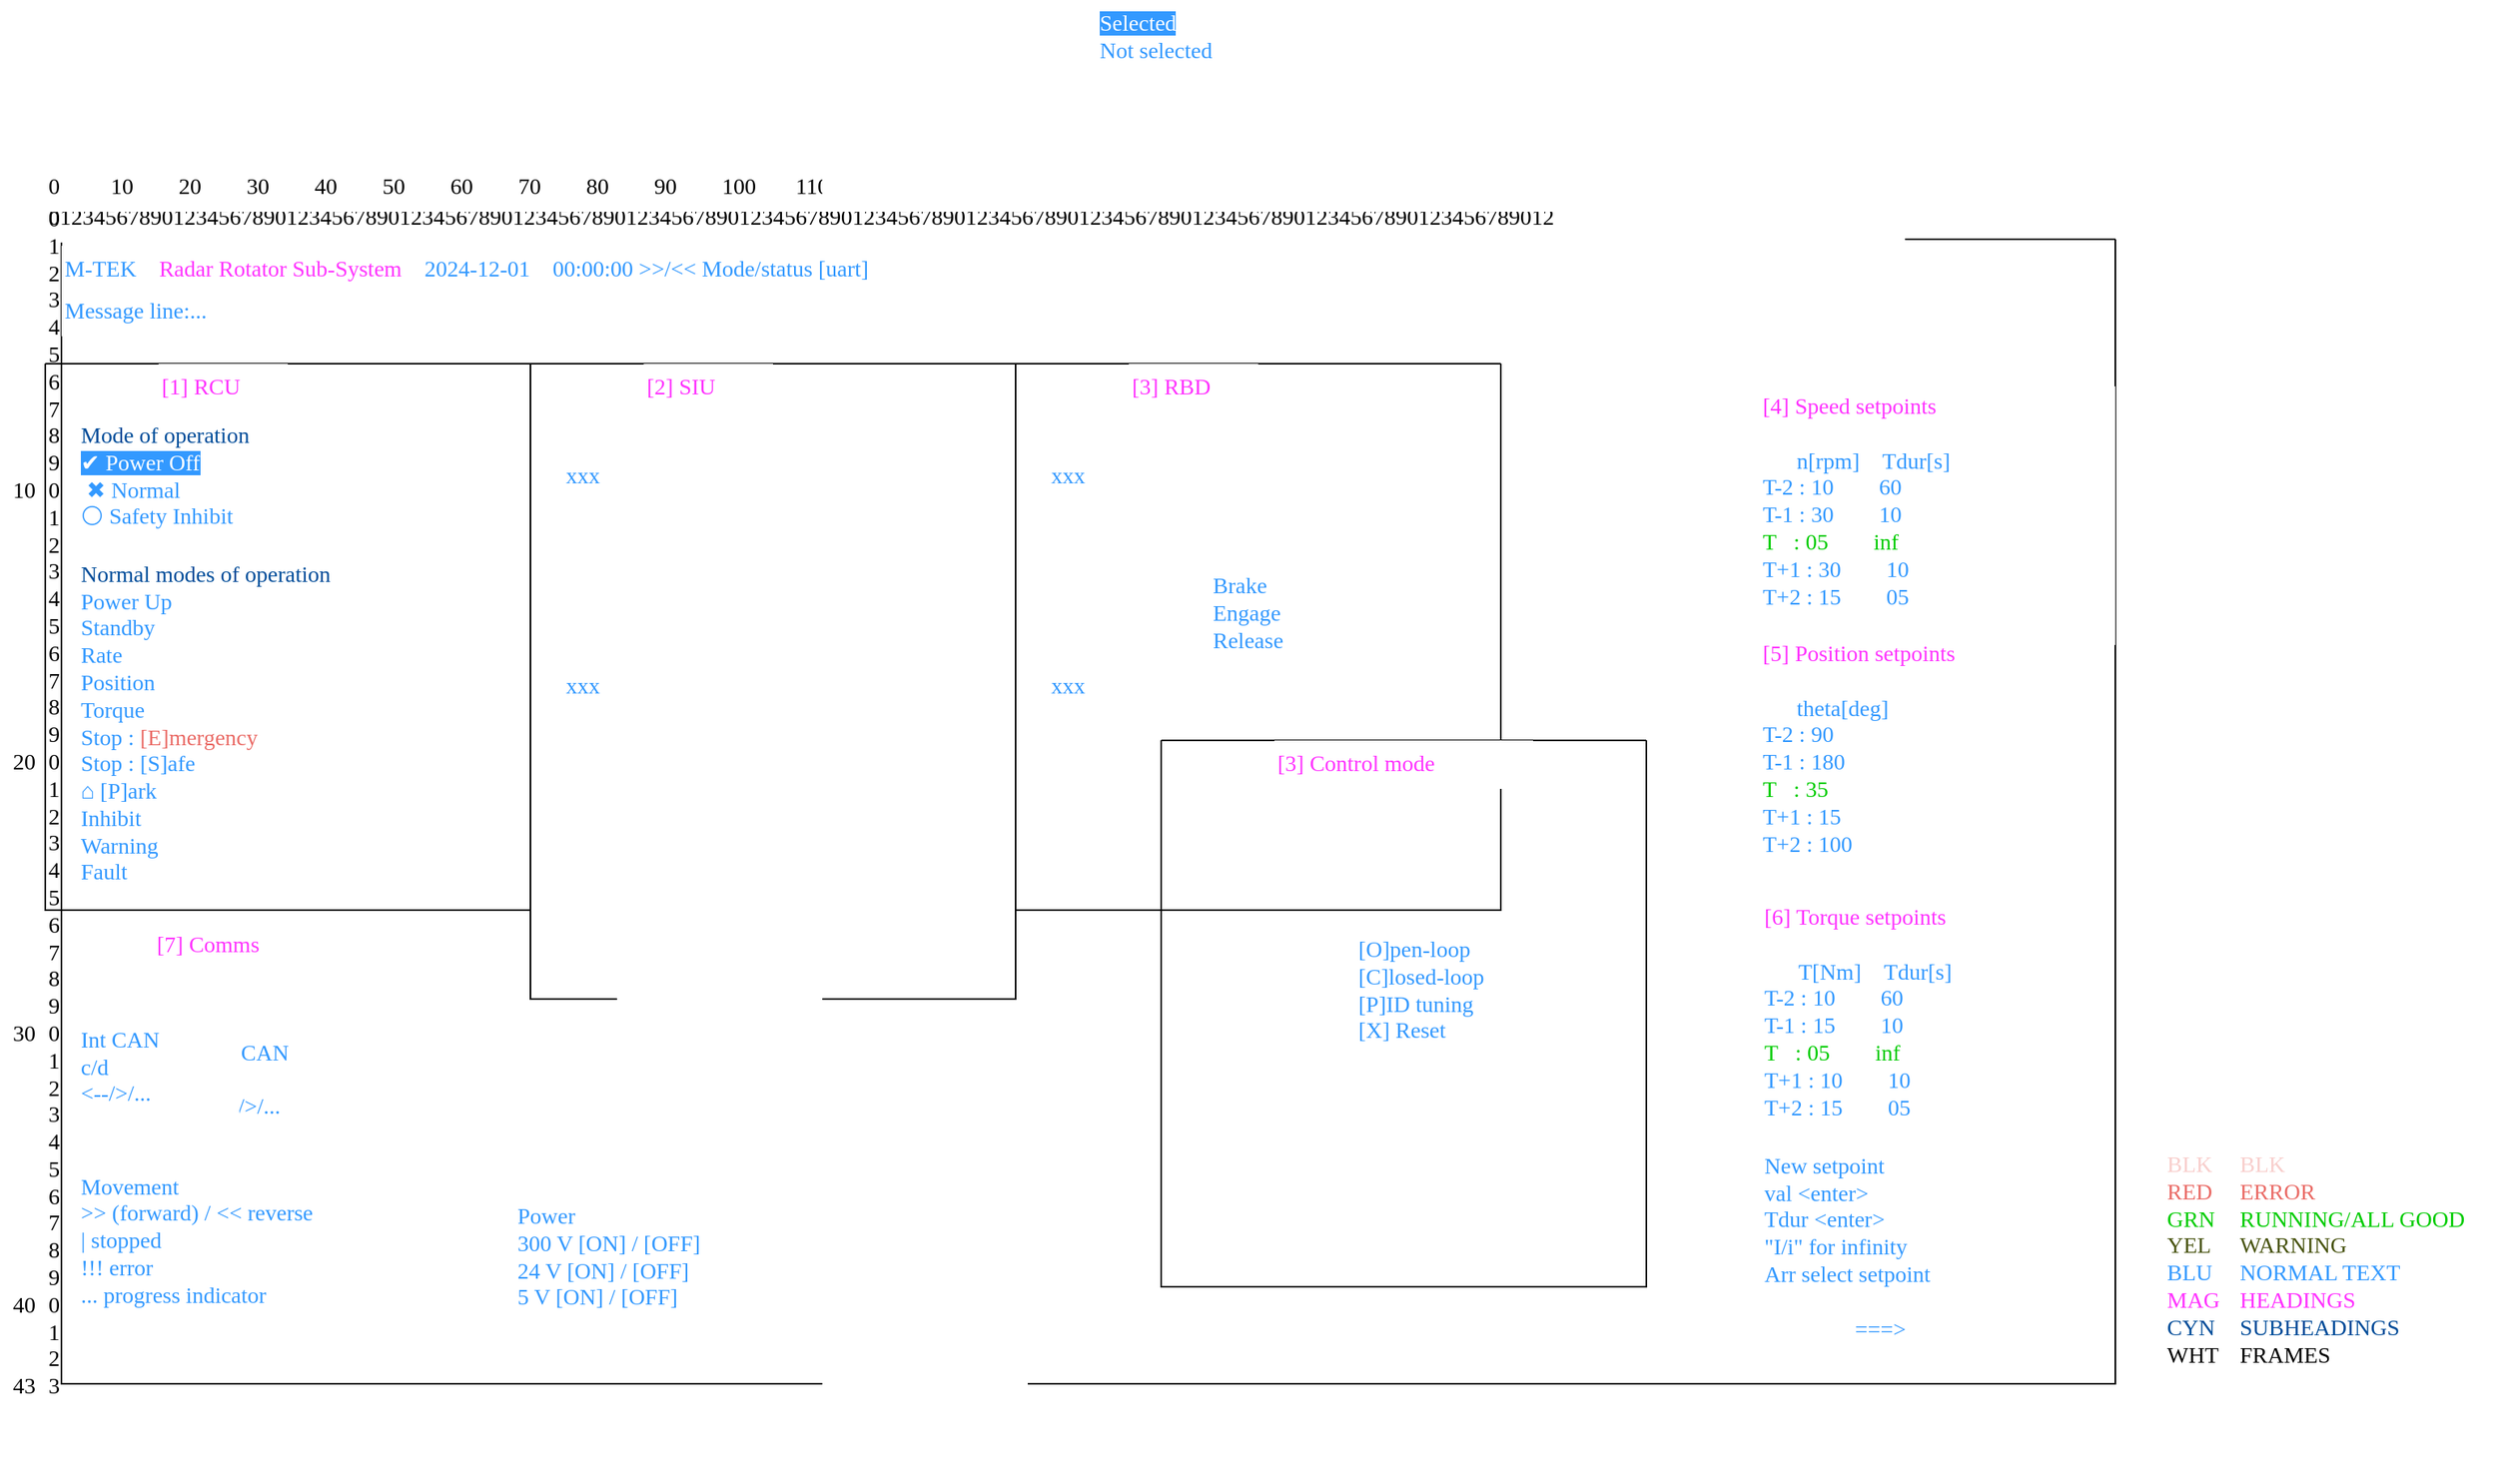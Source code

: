 <mxfile version="25.0.3">
  <diagram name="Page-1" id="gYPdV5KYoYjTxZCbX4Au">
    <mxGraphModel dx="3088" dy="1907" grid="1" gridSize="10" guides="1" tooltips="1" connect="1" arrows="1" fold="1" page="1" pageScale="1" pageWidth="1654" pageHeight="1169" math="0" shadow="0">
      <root>
        <mxCell id="0" />
        <mxCell id="1" parent="0" />
        <mxCell id="oLKlljd090616Nfrw5Nb-1" value="``````````````````````````````````````````" style="swimlane;startSize=0;fontFamily=Lucida Console;fontSize=14;" parent="1" vertex="1">
          <mxGeometry x="20" y="8" width="1270" height="708" as="geometry" />
        </mxCell>
        <mxCell id="LSzqvkUK99cfRbp6Mw0R-2" value="&#xa;" style="swimlane;startSize=0;fontFamily=Lucida Console;fontSize=14;" parent="oLKlljd090616Nfrw5Nb-1" vertex="1">
          <mxGeometry x="-10" y="77" width="300" height="338" as="geometry" />
        </mxCell>
        <mxCell id="LSzqvkUK99cfRbp6Mw0R-15" value="&lt;div&gt;&lt;span style=&quot;color: rgb(0, 76, 153); background-color: initial;&quot;&gt;Mode of operation&lt;/span&gt;&lt;/div&gt;&lt;div&gt;&lt;font color=&quot;#ffffff&quot; style=&quot;background-color: rgb(51, 153, 255);&quot;&gt;✔&amp;nbsp;Power Off&lt;/font&gt;&lt;/div&gt;&lt;div&gt;&lt;div&gt;&lt;font color=&quot;#3399ff&quot;&gt;&amp;nbsp;✖ Normal&amp;nbsp;&lt;/font&gt;&lt;/div&gt;&lt;div style=&quot;color: rgb(51, 153, 255);&quot;&gt;⚪ Safety Inhibit&lt;/div&gt;&lt;/div&gt;" style="text;html=1;align=left;verticalAlign=middle;resizable=0;points=[];autosize=1;strokeColor=none;fillColor=default;fontFamily=Lucida Console;fontSize=14;" parent="LSzqvkUK99cfRbp6Mw0R-2" vertex="1">
          <mxGeometry x="20" y="30" width="170" height="80" as="geometry" />
        </mxCell>
        <mxCell id="LSzqvkUK99cfRbp6Mw0R-17" value="&lt;div&gt;&lt;span style=&quot;color: rgb(0, 76, 153); background-color: initial;&quot;&gt;Normal modes of operation&lt;/span&gt;&lt;/div&gt;&lt;div&gt;&lt;span style=&quot;color: rgb(51, 153, 255); background-color: initial;&quot;&gt;Power Up&lt;/span&gt;&lt;/div&gt;&lt;div&gt;&lt;span style=&quot;background-color: initial;&quot;&gt;&lt;font color=&quot;#3399ff&quot;&gt;&lt;div style=&quot;&quot;&gt;Standby&lt;/div&gt;&lt;div style=&quot;&quot;&gt;Rate&amp;nbsp;&lt;/div&gt;&lt;div style=&quot;&quot;&gt;Position&lt;/div&gt;&lt;div style=&quot;&quot;&gt;Torque&amp;nbsp;&lt;/div&gt;&lt;div style=&quot;&quot;&gt;Stop :&amp;nbsp;&lt;span style=&quot;color: rgb(234, 107, 102);&quot;&gt;[E]mergency&amp;nbsp;&lt;/span&gt;&lt;/div&gt;&lt;div style=&quot;&quot;&gt;Stop : [S]afe&lt;/div&gt;&lt;/font&gt;&lt;/span&gt;&lt;span style=&quot;background-color: initial;&quot;&gt;&lt;font color=&quot;#3399ff&quot;&gt;&lt;div style=&quot;&quot;&gt;&lt;span style=&quot;background-color: initial; color: rgb(0, 0, 0);&quot;&gt;&lt;font color=&quot;#3399ff&quot;&gt;⌂ [&lt;/font&gt;&lt;/span&gt;P]ark&amp;nbsp;&lt;/div&gt;&lt;div style=&quot;&quot;&gt;Inhibit&lt;/div&gt;&lt;div style=&quot;&quot;&gt;Warning&lt;/div&gt;&lt;div style=&quot;&quot;&gt;Fault&amp;nbsp;&lt;/div&gt;&lt;/font&gt;&lt;/span&gt;&lt;/div&gt;" style="text;html=1;align=left;verticalAlign=middle;resizable=0;points=[];autosize=1;strokeColor=none;fillColor=default;fontFamily=Lucida Console;fontSize=14;" parent="LSzqvkUK99cfRbp6Mw0R-2" vertex="1">
          <mxGeometry x="20" y="113" width="230" height="220" as="geometry" />
        </mxCell>
        <mxCell id="LSzqvkUK99cfRbp6Mw0R-18" value="&lt;span style=&quot;color: rgb(255, 51, 255);&quot;&gt;[1] RCU&lt;/span&gt;" style="text;html=1;align=left;verticalAlign=middle;resizable=0;points=[];autosize=1;strokeColor=none;fillColor=default;fontFamily=Lucida Console;fontSize=14;" parent="LSzqvkUK99cfRbp6Mw0R-2" vertex="1">
          <mxGeometry x="70" width="80" height="30" as="geometry" />
        </mxCell>
        <mxCell id="oLKlljd090616Nfrw5Nb-26" value="&lt;div&gt;&lt;font color=&quot;#3399ff&quot;&gt;Movement&lt;/font&gt;&lt;/div&gt;&lt;div&gt;&lt;font color=&quot;#3399ff&quot;&gt;&amp;gt;&amp;gt; (forward) / &amp;lt;&amp;lt; reverse&lt;/font&gt;&lt;/div&gt;&lt;div&gt;&lt;font color=&quot;#3399ff&quot;&gt;| stopped&lt;/font&gt;&lt;/div&gt;&lt;div&gt;&lt;font color=&quot;#3399ff&quot;&gt;!!! error&lt;/font&gt;&lt;/div&gt;&lt;div&gt;&lt;font color=&quot;#3399ff&quot;&gt;... progress indicator&lt;/font&gt;&lt;/div&gt;" style="text;html=1;align=left;verticalAlign=middle;resizable=0;points=[];autosize=1;strokeColor=none;fillColor=default;fontFamily=Lucida Console;fontSize=14;" parent="oLKlljd090616Nfrw5Nb-1" vertex="1">
          <mxGeometry x="10" y="570" width="230" height="100" as="geometry" />
        </mxCell>
        <mxCell id="oLKlljd090616Nfrw5Nb-27" value="&lt;div&gt;&lt;font color=&quot;#3399ff&quot;&gt;Power&lt;/font&gt;&lt;/div&gt;&lt;div&gt;&lt;font color=&quot;#3399ff&quot;&gt;300 V [ON] / [OFF]&lt;/font&gt;&lt;/div&gt;&lt;div&gt;&lt;span style=&quot;color: rgb(51, 153, 255);&quot;&gt;24 V [ON] / [OFF]&lt;/span&gt;&lt;font color=&quot;#3399ff&quot;&gt;&lt;/font&gt;&lt;/div&gt;&lt;div&gt;&lt;span style=&quot;color: rgb(51, 153, 255);&quot;&gt;5 V [ON] / [OFF]&lt;/span&gt;&lt;span style=&quot;color: rgb(51, 153, 255);&quot;&gt;&lt;/span&gt;&lt;/div&gt;" style="text;html=1;align=left;verticalAlign=middle;resizable=0;points=[];autosize=1;strokeColor=none;fillColor=default;fontFamily=Lucida Console;fontSize=14;" parent="oLKlljd090616Nfrw5Nb-1" vertex="1">
          <mxGeometry x="280" y="590" width="180" height="80" as="geometry" />
        </mxCell>
        <mxCell id="LSzqvkUK99cfRbp6Mw0R-57" value="&#xa;" style="swimlane;startSize=0;fontFamily=Lucida Console;fontSize=14;" parent="oLKlljd090616Nfrw5Nb-1" vertex="1">
          <mxGeometry x="290" y="77" width="300" height="393" as="geometry" />
        </mxCell>
        <mxCell id="LSzqvkUK99cfRbp6Mw0R-58" value="&lt;div&gt;&lt;font color=&quot;#3399ff&quot;&gt;xxx&lt;/font&gt;&lt;/div&gt;" style="text;html=1;align=left;verticalAlign=middle;resizable=0;points=[];autosize=1;strokeColor=none;fillColor=default;fontFamily=Lucida Console;fontSize=14;" parent="LSzqvkUK99cfRbp6Mw0R-57" vertex="1">
          <mxGeometry x="20" y="55" width="50" height="30" as="geometry" />
        </mxCell>
        <mxCell id="LSzqvkUK99cfRbp6Mw0R-59" value="&lt;div&gt;&lt;font color=&quot;#3399ff&quot;&gt;xxx&lt;/font&gt;&lt;/div&gt;" style="text;html=1;align=left;verticalAlign=middle;resizable=0;points=[];autosize=1;strokeColor=none;fillColor=default;fontFamily=Lucida Console;fontSize=14;" parent="LSzqvkUK99cfRbp6Mw0R-57" vertex="1">
          <mxGeometry x="20" y="185" width="50" height="30" as="geometry" />
        </mxCell>
        <mxCell id="LSzqvkUK99cfRbp6Mw0R-60" value="&lt;span style=&quot;color: rgb(255, 51, 255);&quot;&gt;[2] SIU&lt;/span&gt;" style="text;html=1;align=left;verticalAlign=middle;resizable=0;points=[];autosize=1;strokeColor=none;fillColor=default;fontFamily=Lucida Console;fontSize=14;" parent="LSzqvkUK99cfRbp6Mw0R-57" vertex="1">
          <mxGeometry x="70" width="80" height="30" as="geometry" />
        </mxCell>
        <mxCell id="LSzqvkUK99cfRbp6Mw0R-61" value="&#xa;" style="swimlane;startSize=0;fontFamily=Lucida Console;fontSize=14;" parent="oLKlljd090616Nfrw5Nb-1" vertex="1">
          <mxGeometry x="590" y="77" width="300" height="338" as="geometry" />
        </mxCell>
        <mxCell id="LSzqvkUK99cfRbp6Mw0R-62" value="&lt;div&gt;&lt;font color=&quot;#3399ff&quot;&gt;xxx&lt;/font&gt;&lt;/div&gt;" style="text;html=1;align=left;verticalAlign=middle;resizable=0;points=[];autosize=1;strokeColor=none;fillColor=default;fontFamily=Lucida Console;fontSize=14;" parent="LSzqvkUK99cfRbp6Mw0R-61" vertex="1">
          <mxGeometry x="20" y="55" width="50" height="30" as="geometry" />
        </mxCell>
        <mxCell id="LSzqvkUK99cfRbp6Mw0R-63" value="&lt;div&gt;&lt;font color=&quot;#3399ff&quot;&gt;xxx&lt;/font&gt;&lt;/div&gt;" style="text;html=1;align=left;verticalAlign=middle;resizable=0;points=[];autosize=1;strokeColor=none;fillColor=default;fontFamily=Lucida Console;fontSize=14;" parent="LSzqvkUK99cfRbp6Mw0R-61" vertex="1">
          <mxGeometry x="20" y="185" width="50" height="30" as="geometry" />
        </mxCell>
        <mxCell id="LSzqvkUK99cfRbp6Mw0R-64" value="&lt;span style=&quot;color: rgb(255, 51, 255);&quot;&gt;[3] RBD&lt;/span&gt;" style="text;html=1;align=left;verticalAlign=middle;resizable=0;points=[];autosize=1;strokeColor=none;fillColor=default;fontFamily=Lucida Console;fontSize=14;" parent="LSzqvkUK99cfRbp6Mw0R-61" vertex="1">
          <mxGeometry x="70" width="80" height="30" as="geometry" />
        </mxCell>
        <mxCell id="LSzqvkUK99cfRbp6Mw0R-16" value="&lt;div&gt;&lt;font color=&quot;#3399ff&quot;&gt;Brake&lt;/font&gt;&lt;/div&gt;&lt;div&gt;&lt;font color=&quot;#3399ff&quot;&gt;Engage&lt;/font&gt;&lt;/div&gt;&lt;div&gt;&lt;font color=&quot;#3399ff&quot;&gt;Release&lt;/font&gt;&lt;/div&gt;" style="text;html=1;align=left;verticalAlign=middle;resizable=0;points=[];autosize=1;strokeColor=none;fillColor=default;fontFamily=Lucida Console;fontSize=14;" parent="LSzqvkUK99cfRbp6Mw0R-61" vertex="1">
          <mxGeometry x="120" y="125" width="80" height="60" as="geometry" />
        </mxCell>
        <mxCell id="0JCC86L8l436ZXqpCiF8-4" value="&lt;div&gt;&lt;font color=&quot;#ff33ff&quot;&gt;[4] Speed setpoints&lt;/font&gt;&lt;/div&gt;&lt;div&gt;&lt;font color=&quot;#3399ff&quot;&gt;&lt;br&gt;&lt;/font&gt;&lt;/div&gt;&lt;div&gt;&lt;font color=&quot;#3399ff&quot;&gt;&amp;nbsp; &amp;nbsp; &amp;nbsp;&amp;nbsp;&lt;/font&gt;&lt;font color=&quot;#3399ff&quot; style=&quot;background-color: initial;&quot;&gt;n[rpm]&amp;nbsp; &amp;nbsp;&amp;nbsp;&lt;/font&gt;&lt;span style=&quot;background-color: initial; color: rgb(51, 153, 255);&quot;&gt;Tdur[s]&lt;/span&gt;&lt;/div&gt;&lt;div&gt;&lt;font style=&quot;background-color: initial;&quot; color=&quot;#3399ff&quot;&gt;T-2 :&amp;nbsp;&lt;/font&gt;&lt;span style=&quot;background-color: initial; color: rgb(51, 153, 255);&quot;&gt;10&amp;nbsp; &amp;nbsp; &amp;nbsp; &amp;nbsp; 60&lt;/span&gt;&lt;/div&gt;&lt;div&gt;&lt;font color=&quot;#3399ff&quot;&gt;T-1 : 30&amp;nbsp; &amp;nbsp; &amp;nbsp; &amp;nbsp; 10&lt;/font&gt;&lt;/div&gt;&lt;div&gt;&lt;font color=&quot;#00cc00&quot;&gt;T&amp;nbsp; &amp;nbsp;: 05&amp;nbsp; &amp;nbsp; &amp;nbsp; &amp;nbsp; inf&lt;/font&gt;&lt;/div&gt;&lt;div&gt;&lt;font color=&quot;#3399ff&quot;&gt;T+1 : 30&amp;nbsp; &amp;nbsp; &amp;nbsp; &amp;nbsp; 10&lt;/font&gt;&lt;/div&gt;&lt;div&gt;&lt;font color=&quot;#3399ff&quot;&gt;T+2 : 15&amp;nbsp; &amp;nbsp; &amp;nbsp; &amp;nbsp; 05&lt;/font&gt;&lt;/div&gt;&lt;div&gt;&lt;br&gt;&lt;/div&gt;" style="text;html=1;align=left;verticalAlign=middle;resizable=0;points=[];autosize=1;strokeColor=none;fillColor=default;fontFamily=Lucida Console;fontSize=14;" parent="oLKlljd090616Nfrw5Nb-1" vertex="1">
          <mxGeometry x="1050" y="91" width="220" height="160" as="geometry" />
        </mxCell>
        <mxCell id="0JCC86L8l436ZXqpCiF8-6" value="&lt;div&gt;&lt;div&gt;&lt;font color=&quot;#ff33ff&quot;&gt;[5] Position setpoints&lt;/font&gt;&lt;/div&gt;&lt;/div&gt;&lt;div&gt;&lt;font color=&quot;#ff33ff&quot;&gt;&lt;br&gt;&lt;/font&gt;&lt;/div&gt;&lt;div&gt;&lt;font color=&quot;#3399ff&quot;&gt;&amp;nbsp; &amp;nbsp; &amp;nbsp;&amp;nbsp;&lt;/font&gt;&lt;font color=&quot;#3399ff&quot; style=&quot;background-color: initial;&quot;&gt;theta[deg]&amp;nbsp;&lt;/font&gt;&lt;/div&gt;&lt;div&gt;&lt;font style=&quot;background-color: initial;&quot; color=&quot;#3399ff&quot;&gt;T-2 : 90&lt;/font&gt;&lt;span style=&quot;background-color: initial; color: rgb(51, 153, 255);&quot;&gt;&amp;nbsp; &amp;nbsp; &amp;nbsp; &amp;nbsp;&amp;nbsp;&lt;/span&gt;&lt;/div&gt;&lt;div&gt;&lt;font color=&quot;#3399ff&quot;&gt;T-1 : 180&amp;nbsp; &amp;nbsp; &amp;nbsp; &amp;nbsp;&amp;nbsp;&lt;/font&gt;&lt;/div&gt;&lt;div&gt;&lt;font color=&quot;#00cc00&quot;&gt;T&amp;nbsp; &amp;nbsp;: 35&amp;nbsp; &amp;nbsp; &amp;nbsp; &amp;nbsp;&amp;nbsp;&lt;/font&gt;&lt;/div&gt;&lt;div&gt;&lt;font color=&quot;#3399ff&quot;&gt;T+1 : 15&amp;nbsp; &amp;nbsp; &amp;nbsp; &amp;nbsp;&amp;nbsp;&lt;/font&gt;&lt;/div&gt;&lt;div&gt;&lt;font color=&quot;#3399ff&quot;&gt;T+2 : 100&amp;nbsp; &amp;nbsp; &amp;nbsp; &amp;nbsp;&amp;nbsp;&lt;/font&gt;&lt;/div&gt;&lt;div&gt;&lt;br&gt;&lt;/div&gt;" style="text;html=1;align=left;verticalAlign=middle;resizable=0;points=[];autosize=1;strokeColor=none;fillColor=default;fontFamily=Lucida Console;fontSize=14;" parent="oLKlljd090616Nfrw5Nb-1" vertex="1">
          <mxGeometry x="1050" y="244" width="210" height="160" as="geometry" />
        </mxCell>
        <mxCell id="0JCC86L8l436ZXqpCiF8-7" value="&lt;div&gt;&lt;div&gt;&lt;font color=&quot;#ff33ff&quot;&gt;[6] Torque setpoints&lt;/font&gt;&lt;/div&gt;&lt;/div&gt;&lt;div&gt;&lt;font color=&quot;#ff33ff&quot;&gt;&lt;br&gt;&lt;/font&gt;&lt;/div&gt;&lt;div&gt;&lt;font color=&quot;#3399ff&quot;&gt;&amp;nbsp; &amp;nbsp; &amp;nbsp;&amp;nbsp;&lt;/font&gt;&lt;font color=&quot;#3399ff&quot; style=&quot;background-color: initial;&quot;&gt;T[Nm]&amp;nbsp; &amp;nbsp;&amp;nbsp;&lt;/font&gt;&lt;span style=&quot;background-color: initial; color: rgb(51, 153, 255);&quot;&gt;Tdur[s]&lt;/span&gt;&lt;/div&gt;&lt;div&gt;&lt;font style=&quot;background-color: initial;&quot; color=&quot;#3399ff&quot;&gt;T-2 :&amp;nbsp;&lt;/font&gt;&lt;span style=&quot;background-color: initial; color: rgb(51, 153, 255);&quot;&gt;10&amp;nbsp; &amp;nbsp; &amp;nbsp; &amp;nbsp; 60&lt;/span&gt;&lt;/div&gt;&lt;div&gt;&lt;font color=&quot;#3399ff&quot;&gt;T-1 : 15&amp;nbsp; &amp;nbsp; &amp;nbsp; &amp;nbsp; 10&lt;/font&gt;&lt;/div&gt;&lt;div&gt;&lt;font color=&quot;#00cc00&quot;&gt;T&amp;nbsp; &amp;nbsp;: 05&amp;nbsp; &amp;nbsp; &amp;nbsp; &amp;nbsp; inf&lt;/font&gt;&lt;/div&gt;&lt;div&gt;&lt;font color=&quot;#3399ff&quot;&gt;T+1 : 10&amp;nbsp; &amp;nbsp; &amp;nbsp; &amp;nbsp; 10&lt;/font&gt;&lt;/div&gt;&lt;div&gt;&lt;font color=&quot;#3399ff&quot;&gt;T+2 : 15&amp;nbsp; &amp;nbsp; &amp;nbsp; &amp;nbsp; 05&lt;/font&gt;&lt;/div&gt;&lt;div&gt;&lt;br&gt;&lt;/div&gt;" style="text;html=1;align=left;verticalAlign=middle;resizable=0;points=[];autosize=1;strokeColor=none;fillColor=default;fontFamily=Lucida Console;fontSize=14;" parent="oLKlljd090616Nfrw5Nb-1" vertex="1">
          <mxGeometry x="1051" y="407" width="210" height="160" as="geometry" />
        </mxCell>
        <mxCell id="0JCC86L8l436ZXqpCiF8-5" value="&lt;font color=&quot;#3399ff&quot;&gt;New setpoint&amp;nbsp;&lt;/font&gt;&lt;div&gt;&lt;font color=&quot;#3399ff&quot;&gt;val &amp;lt;enter&amp;gt;&lt;/font&gt;&lt;div&gt;&lt;font color=&quot;#3399ff&quot;&gt;Tdur &amp;lt;enter&amp;gt;&lt;/font&gt;&lt;div&gt;&lt;div&gt;&lt;font color=&quot;#3399ff&quot;&gt;&quot;I/i&quot; for infinity&lt;/font&gt;&lt;/div&gt;&lt;div&gt;&lt;font color=&quot;#3399ff&quot;&gt;Arr select setpoint&lt;/font&gt;&lt;/div&gt;&lt;/div&gt;&lt;/div&gt;&lt;/div&gt;&lt;div&gt;&lt;font color=&quot;#3399ff&quot;&gt;&lt;br&gt;&lt;/font&gt;&lt;/div&gt;&lt;div&gt;&lt;font color=&quot;#3399ff&quot;&gt;&amp;nbsp; &amp;nbsp; &amp;nbsp; &amp;nbsp; &amp;nbsp; &amp;nbsp; &amp;nbsp; &amp;nbsp; ===&amp;gt;&amp;nbsp;&amp;nbsp;&lt;/font&gt;&lt;/div&gt;" style="text;html=1;align=left;verticalAlign=middle;resizable=0;points=[];autosize=1;strokeColor=none;fillColor=default;labelBackgroundColor=none;fontFamily=Lucida Console;fontSize=14;" parent="oLKlljd090616Nfrw5Nb-1" vertex="1">
          <mxGeometry x="1051" y="559" width="210" height="130" as="geometry" />
        </mxCell>
        <mxCell id="LSzqvkUK99cfRbp6Mw0R-78" value="" style="group;fontStyle=4" parent="oLKlljd090616Nfrw5Nb-1" vertex="1" connectable="0">
          <mxGeometry x="30" y="420" width="190" height="40" as="geometry" />
        </mxCell>
        <mxCell id="LSzqvkUK99cfRbp6Mw0R-74" value="&lt;div&gt;&lt;font color=&quot;#3399ff&quot;&gt;&lt;br&gt;&lt;/font&gt;&lt;/div&gt;" style="text;html=1;align=left;verticalAlign=middle;resizable=0;points=[];autosize=1;strokeColor=none;fillColor=default;fontFamily=Lucida Console;fontSize=14;" parent="LSzqvkUK99cfRbp6Mw0R-78" vertex="1">
          <mxGeometry x="117.619" y="14.434" width="20" height="30" as="geometry" />
        </mxCell>
        <mxCell id="LSzqvkUK99cfRbp6Mw0R-77" value="" style="group" parent="LSzqvkUK99cfRbp6Mw0R-78" vertex="1" connectable="0">
          <mxGeometry width="135.714" height="37.186" as="geometry" />
        </mxCell>
        <mxCell id="LSzqvkUK99cfRbp6Mw0R-71" value="" style="text;html=1;align=left;verticalAlign=middle;resizable=0;points=[];autosize=1;strokeColor=none;fillColor=default;fontFamily=Lucida Console;fontSize=14;" parent="LSzqvkUK99cfRbp6Mw0R-77" vertex="1">
          <mxGeometry x="58.81" y="20.061" width="50" height="40" as="geometry" />
        </mxCell>
        <mxCell id="LSzqvkUK99cfRbp6Mw0R-83" value="&lt;div&gt;&lt;font color=&quot;#ff33ff&quot;&gt;[7] Comms&lt;/font&gt;&lt;/div&gt;" style="text;html=1;align=left;verticalAlign=middle;resizable=0;points=[];autosize=1;strokeColor=none;fillColor=default;fontFamily=Lucida Console;fontSize=14;" parent="LSzqvkUK99cfRbp6Mw0R-77" vertex="1">
          <mxGeometry x="27.143" y="2.324" width="100" height="30" as="geometry" />
        </mxCell>
        <mxCell id="oLKlljd090616Nfrw5Nb-9" value="&lt;font color=&quot;#3399ff&quot;&gt;M-TEK&amp;nbsp; &amp;nbsp; &lt;/font&gt;&lt;font color=&quot;#ff33ff&quot;&gt;Radar Rotator Sub-System&amp;nbsp; &amp;nbsp;&amp;nbsp;&lt;/font&gt;&lt;span style=&quot;color: rgb(51, 153, 255);&quot;&gt;2024-12-01&amp;nbsp; &amp;nbsp; 00:00:00&amp;nbsp;&lt;/span&gt;&lt;span style=&quot;color: rgb(51, 153, 255); background-color: initial;&quot;&gt;&amp;gt;&amp;gt;/&amp;lt;&amp;lt; Mode/status [&lt;/span&gt;&lt;span style=&quot;color: rgb(51, 153, 255);&quot;&gt;uart]&lt;/span&gt;" style="text;html=1;align=left;verticalAlign=middle;resizable=0;points=[];autosize=1;strokeColor=none;fillColor=default;labelBackgroundColor=none;fontFamily=Lucida Console;fontSize=14;" parent="oLKlljd090616Nfrw5Nb-1" vertex="1">
          <mxGeometry y="4" width="730" height="30" as="geometry" />
        </mxCell>
        <mxCell id="oLKlljd090616Nfrw5Nb-10" value="&lt;font color=&quot;#3399ff&quot;&gt;Message line:...&lt;/font&gt;" style="text;html=1;align=left;verticalAlign=middle;resizable=0;points=[];autosize=1;strokeColor=none;fillColor=default;fontFamily=Lucida Console;fontSize=14;" parent="oLKlljd090616Nfrw5Nb-1" vertex="1">
          <mxGeometry y="30" width="160" height="30" as="geometry" />
        </mxCell>
        <mxCell id="XM46SwbWzzAtsz8LBBQU-1" value="&#xa;" style="swimlane;startSize=0;fontFamily=Lucida Console;fontSize=14;" parent="oLKlljd090616Nfrw5Nb-1" vertex="1">
          <mxGeometry x="680" y="310" width="300" height="338" as="geometry" />
        </mxCell>
        <mxCell id="XM46SwbWzzAtsz8LBBQU-4" value="&lt;span style=&quot;color: rgb(255, 51, 255);&quot;&gt;[3] Control mode&lt;/span&gt;" style="text;html=1;align=left;verticalAlign=middle;resizable=0;points=[];autosize=1;strokeColor=none;fillColor=default;fontFamily=Lucida Console;fontSize=14;" parent="XM46SwbWzzAtsz8LBBQU-1" vertex="1">
          <mxGeometry x="70" width="160" height="30" as="geometry" />
        </mxCell>
        <mxCell id="XM46SwbWzzAtsz8LBBQU-5" value="&lt;div&gt;&lt;font color=&quot;#3399ff&quot;&gt;[O]pen-loop&lt;/font&gt;&lt;/div&gt;&lt;div&gt;&lt;font color=&quot;#3399ff&quot;&gt;[C]losed-loop&lt;/font&gt;&lt;/div&gt;&lt;div&gt;&lt;font color=&quot;#3399ff&quot;&gt;[P]ID tuning&lt;/font&gt;&lt;/div&gt;&lt;div&gt;&lt;font color=&quot;#3399ff&quot;&gt;[X] Reset&lt;/font&gt;&lt;/div&gt;" style="text;html=1;align=left;verticalAlign=middle;resizable=0;points=[];autosize=1;strokeColor=none;fillColor=default;fontFamily=Lucida Console;fontSize=14;" parent="XM46SwbWzzAtsz8LBBQU-1" vertex="1">
          <mxGeometry x="120" y="115" width="130" height="80" as="geometry" />
        </mxCell>
        <mxCell id="XM46SwbWzzAtsz8LBBQU-6" value="&lt;br&gt;&lt;div&gt;&lt;br&gt;&lt;/div&gt;&lt;div&gt;&lt;font color=&quot;#3399ff&quot;&gt;Int CAN&lt;/font&gt;&lt;/div&gt;&lt;div&gt;&lt;font color=&quot;#3399ff&quot;&gt;c/d&lt;/font&gt;&lt;/div&gt;&lt;div&gt;&lt;font color=&quot;#3399ff&quot;&gt;&amp;lt;--/&amp;gt;/...&lt;/font&gt;&lt;/div&gt;&lt;div&gt;&lt;br&gt;&lt;/div&gt;" style="text;html=1;align=left;verticalAlign=middle;resizable=0;points=[];autosize=1;strokeColor=none;fillColor=default;fontFamily=Lucida Console;fontSize=14;" parent="oLKlljd090616Nfrw5Nb-1" vertex="1">
          <mxGeometry x="90" y="457" width="100" height="110" as="geometry" />
        </mxCell>
        <mxCell id="LSzqvkUK99cfRbp6Mw0R-72" value="&lt;br&gt;&lt;div&gt;&lt;br&gt;&lt;/div&gt;&lt;div&gt;&lt;font color=&quot;#3399ff&quot;&gt;Int CAN&lt;/font&gt;&lt;/div&gt;&lt;div&gt;&lt;font color=&quot;#3399ff&quot;&gt;c/d&lt;/font&gt;&lt;/div&gt;&lt;div&gt;&lt;font color=&quot;#3399ff&quot;&gt;&amp;lt;--/&amp;gt;/...&lt;/font&gt;&lt;/div&gt;&lt;div&gt;&lt;br&gt;&lt;/div&gt;" style="text;html=1;align=left;verticalAlign=middle;resizable=0;points=[];autosize=1;strokeColor=none;fillColor=default;fontFamily=Lucida Console;fontSize=14;" parent="oLKlljd090616Nfrw5Nb-1" vertex="1">
          <mxGeometry x="10" y="449" width="100" height="110" as="geometry" />
        </mxCell>
        <mxCell id="qkAYrCaB-duEuZqhV6VB-1" value="&lt;font&gt;0123456789012345678901234567890123456789012345678901234567890123456789012345678901234567890123456789012345678901234567890123456789012&lt;/font&gt;" style="text;html=1;align=left;verticalAlign=middle;resizable=0;points=[];autosize=1;strokeColor=none;fillColor=default;fontFamily=Lucida Console;fontSize=14;" parent="1" vertex="1">
          <mxGeometry x="10" y="-20" width="1150" height="30" as="geometry" />
        </mxCell>
        <mxCell id="qkAYrCaB-duEuZqhV6VB-2" value="&lt;font&gt;0&amp;nbsp; &amp;nbsp; &amp;nbsp; &amp;nbsp; &amp;nbsp;10&amp;nbsp; &amp;nbsp; &amp;nbsp; &amp;nbsp; 20&amp;nbsp; &amp;nbsp; &amp;nbsp; &amp;nbsp; 30&amp;nbsp; &amp;nbsp; &amp;nbsp; &amp;nbsp; 40&amp;nbsp; &amp;nbsp; &amp;nbsp; &amp;nbsp; 50&amp;nbsp; &amp;nbsp; &amp;nbsp; &amp;nbsp; 60&amp;nbsp; &amp;nbsp; &amp;nbsp; &amp;nbsp; 70&amp;nbsp; &amp;nbsp; &amp;nbsp; &amp;nbsp; 80&amp;nbsp; &amp;nbsp; &amp;nbsp; &amp;nbsp; 90&amp;nbsp; &amp;nbsp; &amp;nbsp; &amp;nbsp; 100&amp;nbsp; &amp;nbsp; &amp;nbsp; &amp;nbsp;110&amp;nbsp; &amp;nbsp; &amp;nbsp; &amp;nbsp;120&amp;nbsp; &amp;nbsp; &amp;nbsp; &amp;nbsp; &amp;nbsp;132&amp;nbsp;&lt;/font&gt;" style="text;html=1;align=left;verticalAlign=middle;resizable=0;points=[];autosize=1;strokeColor=none;fillColor=default;fontFamily=Lucida Console;fontSize=14;" parent="1" vertex="1">
          <mxGeometry x="10" y="-39" width="1170" height="30" as="geometry" />
        </mxCell>
        <mxCell id="0JCC86L8l436ZXqpCiF8-2" value="&lt;div&gt;&lt;br&gt;&lt;/div&gt;&lt;div&gt;&lt;br&gt;&lt;/div&gt;&lt;div&gt;&lt;br&gt;&lt;/div&gt;&lt;div&gt;&lt;br&gt;&lt;/div&gt;&lt;div&gt;&lt;br&gt;&lt;/div&gt;&lt;div&gt;&lt;br&gt;&lt;/div&gt;&lt;div&gt;&lt;br&gt;&lt;/div&gt;&lt;div&gt;&lt;br&gt;&lt;/div&gt;&lt;div&gt;&lt;br&gt;&lt;/div&gt;&lt;br&gt;&lt;div&gt;10&lt;/div&gt;&lt;div&gt;&lt;br&gt;&lt;/div&gt;&lt;div&gt;&lt;br&gt;&lt;/div&gt;&lt;div&gt;&lt;br&gt;&lt;/div&gt;&lt;div&gt;&lt;br&gt;&lt;/div&gt;&lt;div&gt;&lt;br&gt;&lt;/div&gt;&lt;div&gt;&lt;br&gt;&lt;/div&gt;&lt;div&gt;&lt;br&gt;&lt;/div&gt;&lt;div&gt;&lt;br&gt;&lt;/div&gt;&lt;div&gt;&lt;br&gt;&lt;/div&gt;&lt;div&gt;20&lt;/div&gt;&lt;div&gt;&lt;br&gt;&lt;/div&gt;&lt;div&gt;&lt;br&gt;&lt;/div&gt;&lt;div&gt;&lt;br&gt;&lt;/div&gt;&lt;div&gt;&lt;br&gt;&lt;/div&gt;&lt;div&gt;&lt;br&gt;&lt;/div&gt;&lt;div&gt;&lt;br&gt;&lt;/div&gt;&lt;div&gt;&lt;br&gt;&lt;/div&gt;&lt;div&gt;&lt;br&gt;&lt;/div&gt;&lt;div&gt;&lt;br&gt;&lt;/div&gt;&lt;div&gt;30&lt;/div&gt;&lt;div&gt;&lt;br&gt;&lt;/div&gt;&lt;div&gt;&lt;br&gt;&lt;/div&gt;&lt;div&gt;&lt;br&gt;&lt;/div&gt;&lt;div&gt;&lt;br&gt;&lt;/div&gt;&lt;div&gt;&lt;br&gt;&lt;/div&gt;&lt;div&gt;&lt;br&gt;&lt;/div&gt;&lt;div&gt;&lt;br&gt;&lt;/div&gt;&lt;div&gt;&lt;br&gt;&lt;/div&gt;&lt;div&gt;&lt;br&gt;&lt;/div&gt;&lt;div&gt;40&lt;/div&gt;&lt;div&gt;&lt;br&gt;&lt;/div&gt;&lt;div&gt;&lt;br&gt;&lt;/div&gt;&lt;div&gt;43&lt;/div&gt;&lt;div&gt;&lt;br&gt;&lt;/div&gt;&lt;div&gt;&lt;br&gt;&lt;/div&gt;&lt;div&gt;&lt;br&gt;&lt;/div&gt;" style="text;whiteSpace=wrap;html=1;align=right;fontFamily=Lucida Console;fontSize=14;" parent="1" vertex="1">
          <mxGeometry x="-18" y="-19" width="24" height="240" as="geometry" />
        </mxCell>
        <mxCell id="qkAYrCaB-duEuZqhV6VB-3" value="0&lt;div&gt;1&lt;/div&gt;&lt;div&gt;2&lt;/div&gt;&lt;div&gt;3&lt;/div&gt;&lt;div&gt;4&lt;/div&gt;&lt;div&gt;5&lt;/div&gt;&lt;div&gt;6&lt;/div&gt;&lt;div&gt;7&lt;/div&gt;&lt;div&gt;8&lt;/div&gt;&lt;div&gt;9&lt;/div&gt;&lt;div&gt;0&lt;/div&gt;&lt;div&gt;1&lt;/div&gt;&lt;div&gt;2&lt;/div&gt;&lt;div&gt;3&lt;/div&gt;&lt;div&gt;4&lt;/div&gt;&lt;div&gt;5&lt;/div&gt;&lt;div&gt;6&lt;/div&gt;&lt;div&gt;7&lt;/div&gt;&lt;div&gt;8&lt;/div&gt;&lt;div&gt;9&lt;/div&gt;&lt;div&gt;0&lt;/div&gt;&lt;div&gt;1&lt;/div&gt;&lt;div&gt;2&lt;/div&gt;&lt;div&gt;3&lt;/div&gt;&lt;div&gt;4&lt;/div&gt;&lt;div&gt;5&lt;/div&gt;&lt;div&gt;6&lt;/div&gt;&lt;div&gt;7&lt;/div&gt;&lt;div&gt;8&lt;/div&gt;&lt;div&gt;9&lt;/div&gt;&lt;div&gt;0&lt;/div&gt;&lt;div&gt;1&lt;/div&gt;&lt;div&gt;2&lt;/div&gt;&lt;div&gt;3&lt;/div&gt;&lt;div&gt;4&lt;/div&gt;&lt;div&gt;5&lt;/div&gt;&lt;div&gt;6&lt;/div&gt;&lt;div&gt;7&lt;/div&gt;&lt;div&gt;8&lt;/div&gt;&lt;div&gt;9&lt;/div&gt;&lt;div&gt;0&lt;/div&gt;&lt;div&gt;1&lt;/div&gt;&lt;div&gt;2&lt;/div&gt;&lt;div&gt;3&lt;/div&gt;&lt;div&gt;&lt;br&gt;&lt;/div&gt;&lt;div&gt;&lt;br&gt;&lt;/div&gt;" style="text;whiteSpace=wrap;html=1;fontFamily=Lucida Console;fontSize=14;" parent="1" vertex="1">
          <mxGeometry x="10" y="-19" width="24" height="240" as="geometry" />
        </mxCell>
        <mxCell id="LSzqvkUK99cfRbp6Mw0R-84" value="&lt;div&gt;&lt;font color=&quot;#f8cecc&quot;&gt;BLK&lt;/font&gt;&lt;/div&gt;&lt;div&gt;&lt;font color=&quot;#ea6b66&quot;&gt;RED&lt;/font&gt;&lt;/div&gt;&lt;div&gt;&lt;span style=&quot;color: rgb(0, 204, 0);&quot;&gt;GRN&lt;/span&gt;&lt;/div&gt;&lt;div&gt;&lt;font color=&quot;#495411&quot;&gt;YEL&lt;/font&gt;&lt;/div&gt;&lt;div&gt;&lt;font color=&quot;#3399ff&quot;&gt;BLU&lt;/font&gt;&lt;/div&gt;&lt;div&gt;&lt;font color=&quot;#ff33ff&quot;&gt;MAG&lt;/font&gt;&lt;/div&gt;&lt;div&gt;&lt;font color=&quot;#004c99&quot;&gt;CYN&lt;/font&gt;&lt;/div&gt;&lt;div&gt;WHT&lt;/div&gt;&lt;div&gt;&lt;br&gt;&lt;/div&gt;" style="text;html=1;align=left;verticalAlign=middle;resizable=0;points=[];autosize=1;strokeColor=none;fillColor=default;fontFamily=Lucida Console;fontSize=14;" parent="1" vertex="1">
          <mxGeometry x="1320" y="568" width="50" height="160" as="geometry" />
        </mxCell>
        <mxCell id="LSzqvkUK99cfRbp6Mw0R-85" value="&lt;div&gt;&lt;font color=&quot;#f8cecc&quot;&gt;BLK&lt;/font&gt;&lt;/div&gt;&lt;div&gt;&lt;font color=&quot;#ea6b66&quot;&gt;ERROR&lt;/font&gt;&lt;/div&gt;&lt;div&gt;&lt;span style=&quot;color: rgb(0, 204, 0);&quot;&gt;RUNNING/ALL GOOD&lt;/span&gt;&lt;/div&gt;&lt;div&gt;&lt;font color=&quot;#495411&quot;&gt;WARNING&lt;/font&gt;&lt;/div&gt;&lt;div&gt;&lt;font color=&quot;#3399ff&quot;&gt;NORMAL TEXT&lt;/font&gt;&lt;/div&gt;&lt;div&gt;&lt;font color=&quot;#ff33ff&quot;&gt;HEADINGS&lt;/font&gt;&lt;/div&gt;&lt;div&gt;&lt;span style=&quot;background-color: initial;&quot;&gt;&lt;font color=&quot;#004c99&quot;&gt;SUBHEADINGS&lt;/font&gt;&lt;/span&gt;&lt;/div&gt;&lt;div&gt;&lt;span style=&quot;background-color: initial;&quot;&gt;FRAMES&lt;/span&gt;&lt;/div&gt;&lt;div&gt;&lt;br&gt;&lt;/div&gt;" style="text;html=1;align=left;verticalAlign=middle;resizable=0;points=[];autosize=1;strokeColor=none;fillColor=default;fontFamily=Lucida Console;fontSize=14;" parent="1" vertex="1">
          <mxGeometry x="1365" y="568" width="160" height="160" as="geometry" />
        </mxCell>
        <mxCell id="Y0vUoYvXCPpR4QLky-6E-1" value="&lt;div style=&quot;forced-color-adjust: none; font-family: &amp;quot;Lucida Console&amp;quot;; font-size: 14px; font-style: normal; font-variant-ligatures: normal; font-variant-caps: normal; font-weight: 400; letter-spacing: normal; orphans: 2; text-align: left; text-indent: 0px; text-transform: none; widows: 2; word-spacing: 0px; -webkit-text-stroke-width: 0px; white-space: nowrap; text-decoration-thickness: initial; text-decoration-style: initial; text-decoration-color: initial;&quot;&gt;&lt;font color=&quot;#ffffff&quot;&gt;&lt;span style=&quot;background-color: rgb(51, 153, 255);&quot;&gt;Selected&lt;/span&gt;&lt;/font&gt;&lt;/div&gt;&lt;div style=&quot;forced-color-adjust: none; font-family: &amp;quot;Lucida Console&amp;quot;; font-size: 14px; font-style: normal; font-variant-ligatures: normal; font-variant-caps: normal; font-weight: 400; letter-spacing: normal; orphans: 2; text-align: left; text-indent: 0px; text-transform: none; widows: 2; word-spacing: 0px; -webkit-text-stroke-width: 0px; white-space: nowrap; text-decoration-thickness: initial; text-decoration-style: initial; text-decoration-color: initial;&quot;&gt;&lt;span style=&quot;color: rgb(51, 153, 255);&quot;&gt;Not selected&lt;/span&gt;&lt;/div&gt;" style="text;whiteSpace=wrap;html=1;" vertex="1" parent="1">
          <mxGeometry x="660" y="-140" width="130" height="90" as="geometry" />
        </mxCell>
      </root>
    </mxGraphModel>
  </diagram>
</mxfile>
